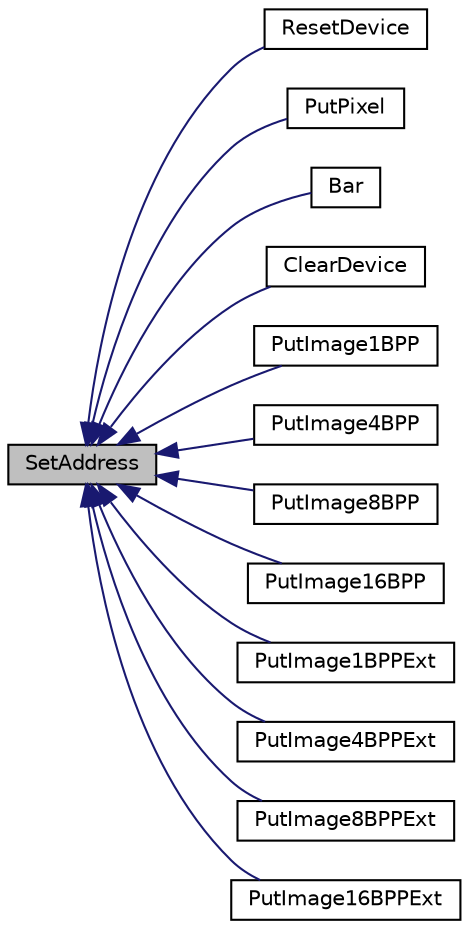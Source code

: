 digraph "SetAddress"
{
  edge [fontname="Helvetica",fontsize="10",labelfontname="Helvetica",labelfontsize="10"];
  node [fontname="Helvetica",fontsize="10",shape=record];
  rankdir="LR";
  Node1 [label="SetAddress",height=0.2,width=0.4,color="black", fillcolor="grey75", style="filled", fontcolor="black"];
  Node1 -> Node2 [dir="back",color="midnightblue",fontsize="10",style="solid",fontname="Helvetica"];
  Node2 [label="ResetDevice",height=0.2,width=0.4,color="black", fillcolor="white", style="filled",URL="$_h_i_t1270_8c.html#a6d4d054030dc1ccdc7b875d4877ec9b7"];
  Node1 -> Node3 [dir="back",color="midnightblue",fontsize="10",style="solid",fontname="Helvetica"];
  Node3 [label="PutPixel",height=0.2,width=0.4,color="black", fillcolor="white", style="filled",URL="$_h_i_t1270_8c.html#a6cfa4c1d70b95212032ceea31f84406b"];
  Node1 -> Node4 [dir="back",color="midnightblue",fontsize="10",style="solid",fontname="Helvetica"];
  Node4 [label="Bar",height=0.2,width=0.4,color="black", fillcolor="white", style="filled",URL="$_h_i_t1270_8c.html#a1127c70a0c39d3340abc25a4bd159c90"];
  Node1 -> Node5 [dir="back",color="midnightblue",fontsize="10",style="solid",fontname="Helvetica"];
  Node5 [label="ClearDevice",height=0.2,width=0.4,color="black", fillcolor="white", style="filled",URL="$_h_i_t1270_8c.html#ad3bd4e6feedcc976607bec82ac8368c2"];
  Node1 -> Node6 [dir="back",color="midnightblue",fontsize="10",style="solid",fontname="Helvetica"];
  Node6 [label="PutImage1BPP",height=0.2,width=0.4,color="black", fillcolor="white", style="filled",URL="$_h_i_t1270_8c.html#a1717b4c69ac3827f414a7d0486a7e655"];
  Node1 -> Node7 [dir="back",color="midnightblue",fontsize="10",style="solid",fontname="Helvetica"];
  Node7 [label="PutImage4BPP",height=0.2,width=0.4,color="black", fillcolor="white", style="filled",URL="$_h_i_t1270_8c.html#a099026458e3911ba6beb08545ddcdfa9"];
  Node1 -> Node8 [dir="back",color="midnightblue",fontsize="10",style="solid",fontname="Helvetica"];
  Node8 [label="PutImage8BPP",height=0.2,width=0.4,color="black", fillcolor="white", style="filled",URL="$_h_i_t1270_8c.html#a1715a28b2e6e02f0baf179dec184f0c8"];
  Node1 -> Node9 [dir="back",color="midnightblue",fontsize="10",style="solid",fontname="Helvetica"];
  Node9 [label="PutImage16BPP",height=0.2,width=0.4,color="black", fillcolor="white", style="filled",URL="$_h_i_t1270_8c.html#abb8751f0f584034aef054a06b2bba5f7"];
  Node1 -> Node10 [dir="back",color="midnightblue",fontsize="10",style="solid",fontname="Helvetica"];
  Node10 [label="PutImage1BPPExt",height=0.2,width=0.4,color="black", fillcolor="white", style="filled",URL="$_h_i_t1270_8c.html#a242fda49b42dd671038ccaf9d205826e"];
  Node1 -> Node11 [dir="back",color="midnightblue",fontsize="10",style="solid",fontname="Helvetica"];
  Node11 [label="PutImage4BPPExt",height=0.2,width=0.4,color="black", fillcolor="white", style="filled",URL="$_h_i_t1270_8c.html#a0bc5cf9314b94cbf35785835990cbad2"];
  Node1 -> Node12 [dir="back",color="midnightblue",fontsize="10",style="solid",fontname="Helvetica"];
  Node12 [label="PutImage8BPPExt",height=0.2,width=0.4,color="black", fillcolor="white", style="filled",URL="$_h_i_t1270_8c.html#ae117fa53fe06fd586a1c51111fe206ff"];
  Node1 -> Node13 [dir="back",color="midnightblue",fontsize="10",style="solid",fontname="Helvetica"];
  Node13 [label="PutImage16BPPExt",height=0.2,width=0.4,color="black", fillcolor="white", style="filled",URL="$_h_i_t1270_8c.html#a9de6ce1bc7e46bbee388df540fdc5235"];
}
